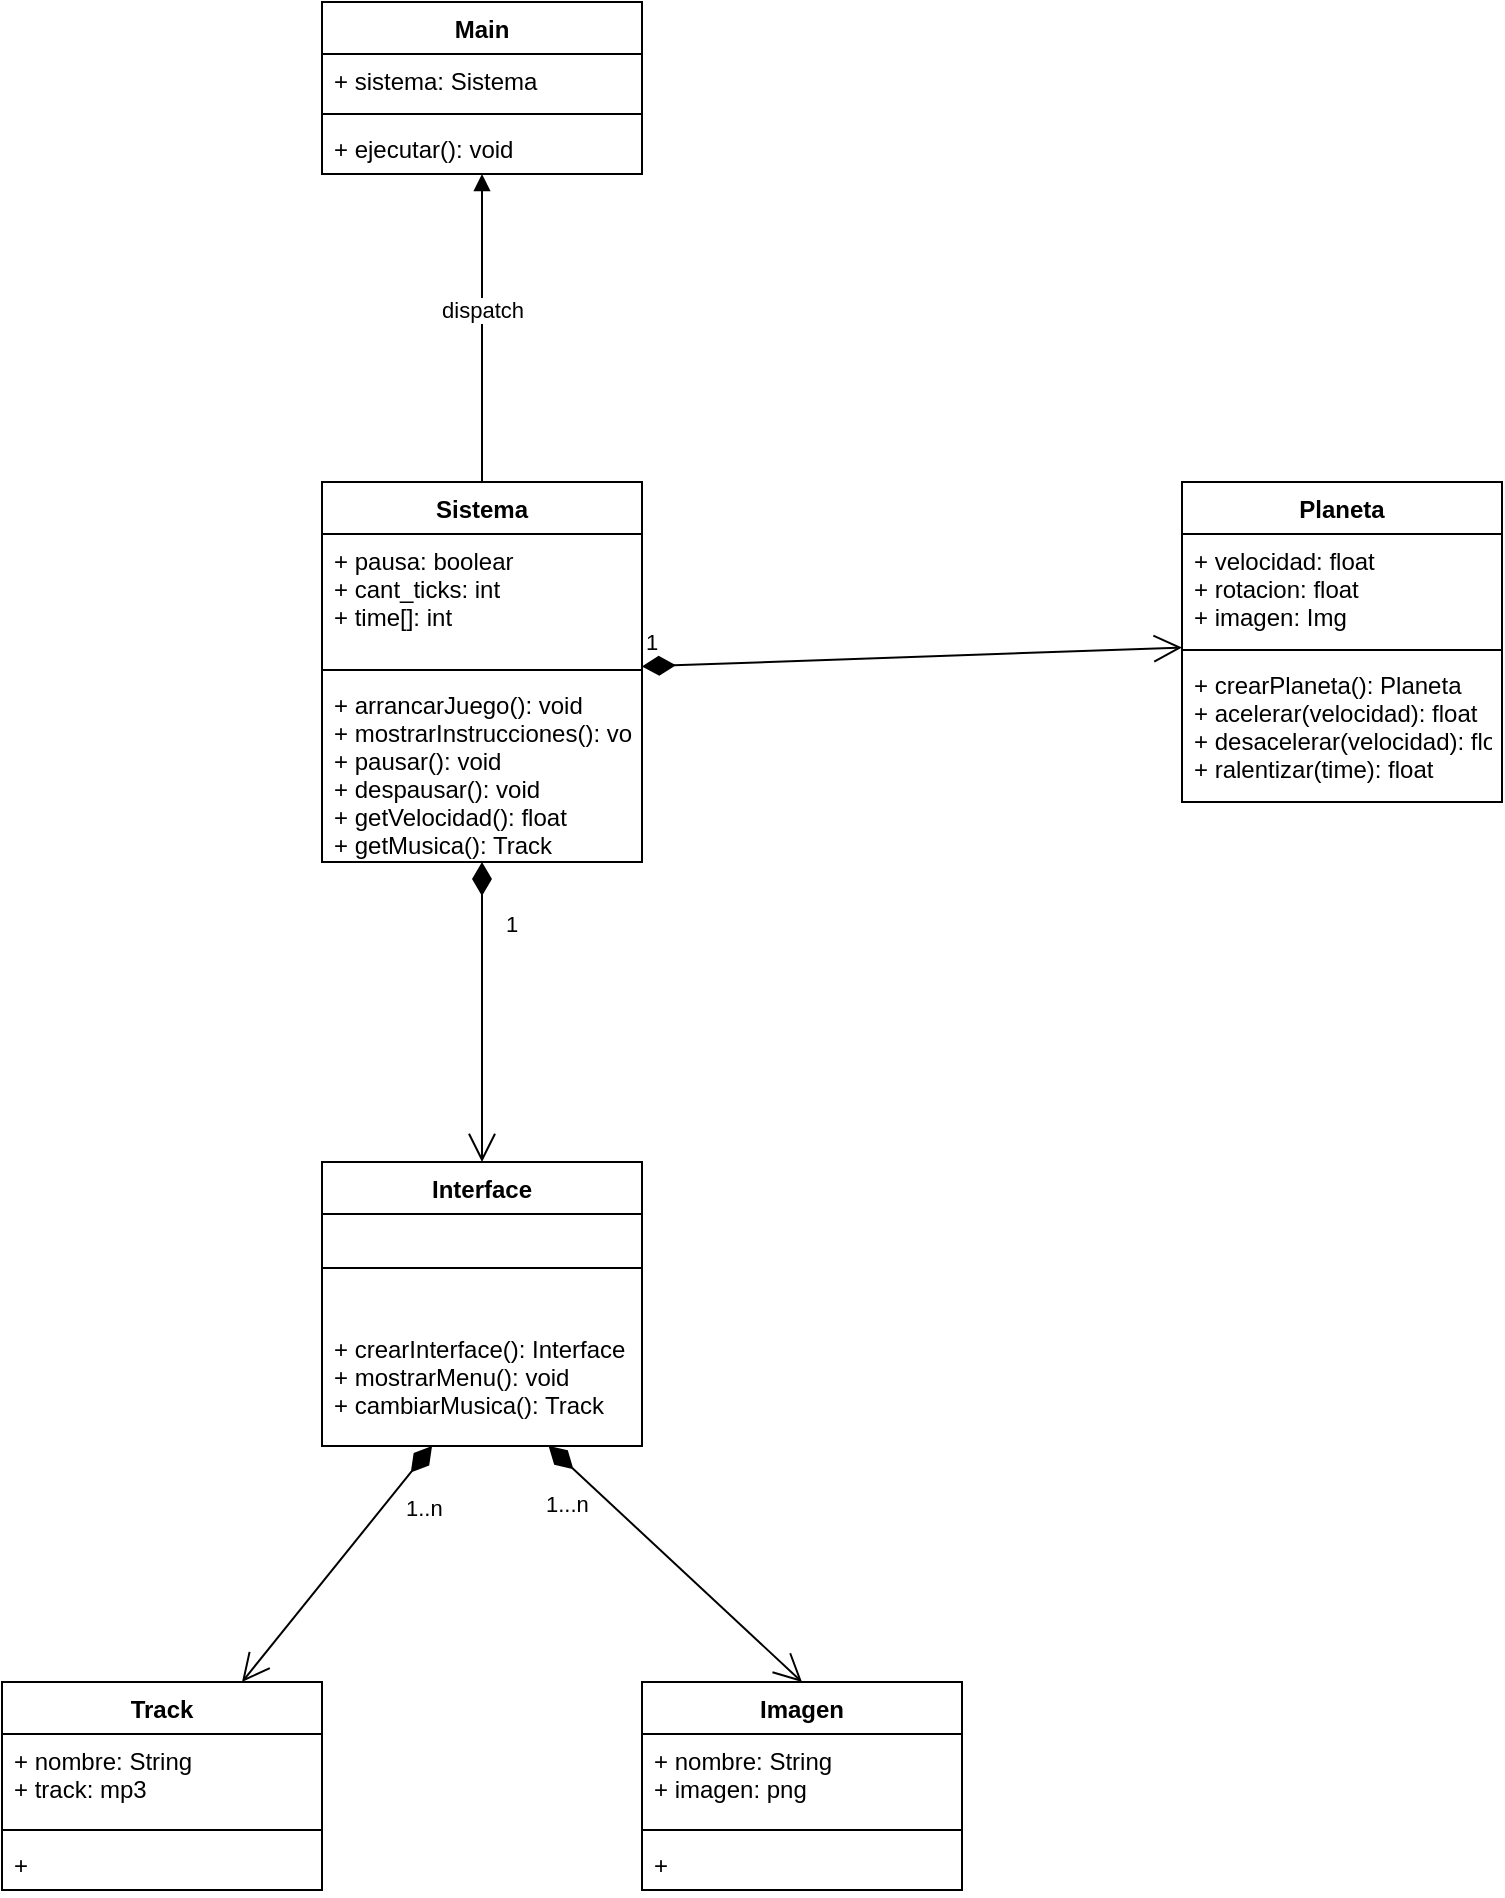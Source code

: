 <mxfile version="20.4.2" type="device"><diagram id="CtjAyXpkh4melb9ajLBc" name="Página-1"><mxGraphModel dx="1422" dy="794" grid="1" gridSize="10" guides="1" tooltips="1" connect="1" arrows="1" fold="1" page="1" pageScale="1" pageWidth="827" pageHeight="1169" math="0" shadow="0"><root><mxCell id="0"/><mxCell id="1" parent="0"/><mxCell id="PzMw76wGM736Di6ndkAy-1" value="Main" style="swimlane;fontStyle=1;align=center;verticalAlign=top;childLayout=stackLayout;horizontal=1;startSize=26;horizontalStack=0;resizeParent=1;resizeParentMax=0;resizeLast=0;collapsible=1;marginBottom=0;" vertex="1" parent="1"><mxGeometry x="200" y="160" width="160" height="86" as="geometry"/></mxCell><mxCell id="PzMw76wGM736Di6ndkAy-2" value="+ sistema: Sistema" style="text;strokeColor=none;fillColor=none;align=left;verticalAlign=top;spacingLeft=4;spacingRight=4;overflow=hidden;rotatable=0;points=[[0,0.5],[1,0.5]];portConstraint=eastwest;" vertex="1" parent="PzMw76wGM736Di6ndkAy-1"><mxGeometry y="26" width="160" height="26" as="geometry"/></mxCell><mxCell id="PzMw76wGM736Di6ndkAy-3" value="" style="line;strokeWidth=1;fillColor=none;align=left;verticalAlign=middle;spacingTop=-1;spacingLeft=3;spacingRight=3;rotatable=0;labelPosition=right;points=[];portConstraint=eastwest;strokeColor=inherit;" vertex="1" parent="PzMw76wGM736Di6ndkAy-1"><mxGeometry y="52" width="160" height="8" as="geometry"/></mxCell><mxCell id="PzMw76wGM736Di6ndkAy-4" value="+ ejecutar(): void" style="text;strokeColor=none;fillColor=none;align=left;verticalAlign=top;spacingLeft=4;spacingRight=4;overflow=hidden;rotatable=0;points=[[0,0.5],[1,0.5]];portConstraint=eastwest;" vertex="1" parent="PzMw76wGM736Di6ndkAy-1"><mxGeometry y="60" width="160" height="26" as="geometry"/></mxCell><mxCell id="PzMw76wGM736Di6ndkAy-5" value="Sistema" style="swimlane;fontStyle=1;align=center;verticalAlign=top;childLayout=stackLayout;horizontal=1;startSize=26;horizontalStack=0;resizeParent=1;resizeParentMax=0;resizeLast=0;collapsible=1;marginBottom=0;" vertex="1" parent="1"><mxGeometry x="200" y="400" width="160" height="190" as="geometry"/></mxCell><mxCell id="PzMw76wGM736Di6ndkAy-6" value="+ pausa: boolear&#10;+ cant_ticks: int&#10;+ time[]: int" style="text;strokeColor=none;fillColor=none;align=left;verticalAlign=top;spacingLeft=4;spacingRight=4;overflow=hidden;rotatable=0;points=[[0,0.5],[1,0.5]];portConstraint=eastwest;" vertex="1" parent="PzMw76wGM736Di6ndkAy-5"><mxGeometry y="26" width="160" height="64" as="geometry"/></mxCell><mxCell id="PzMw76wGM736Di6ndkAy-7" value="" style="line;strokeWidth=1;fillColor=none;align=left;verticalAlign=middle;spacingTop=-1;spacingLeft=3;spacingRight=3;rotatable=0;labelPosition=right;points=[];portConstraint=eastwest;strokeColor=inherit;" vertex="1" parent="PzMw76wGM736Di6ndkAy-5"><mxGeometry y="90" width="160" height="8" as="geometry"/></mxCell><mxCell id="PzMw76wGM736Di6ndkAy-8" value="+ arrancarJuego(): void&#10;+ mostrarInstrucciones(): void&#10;+ pausar(): void&#10;+ despausar(): void&#10;+ getVelocidad(): float&#10;+ getMusica(): Track&#10;" style="text;strokeColor=none;fillColor=none;align=left;verticalAlign=top;spacingLeft=4;spacingRight=4;overflow=hidden;rotatable=0;points=[[0,0.5],[1,0.5]];portConstraint=eastwest;" vertex="1" parent="PzMw76wGM736Di6ndkAy-5"><mxGeometry y="98" width="160" height="92" as="geometry"/></mxCell><mxCell id="PzMw76wGM736Di6ndkAy-10" value="Planeta" style="swimlane;fontStyle=1;align=center;verticalAlign=top;childLayout=stackLayout;horizontal=1;startSize=26;horizontalStack=0;resizeParent=1;resizeParentMax=0;resizeLast=0;collapsible=1;marginBottom=0;" vertex="1" parent="1"><mxGeometry x="630" y="400" width="160" height="160" as="geometry"/></mxCell><mxCell id="PzMw76wGM736Di6ndkAy-11" value="+ velocidad: float&#10;+ rotacion: float&#10;+ imagen: Img" style="text;strokeColor=none;fillColor=none;align=left;verticalAlign=top;spacingLeft=4;spacingRight=4;overflow=hidden;rotatable=0;points=[[0,0.5],[1,0.5]];portConstraint=eastwest;" vertex="1" parent="PzMw76wGM736Di6ndkAy-10"><mxGeometry y="26" width="160" height="54" as="geometry"/></mxCell><mxCell id="PzMw76wGM736Di6ndkAy-12" value="" style="line;strokeWidth=1;fillColor=none;align=left;verticalAlign=middle;spacingTop=-1;spacingLeft=3;spacingRight=3;rotatable=0;labelPosition=right;points=[];portConstraint=eastwest;strokeColor=inherit;" vertex="1" parent="PzMw76wGM736Di6ndkAy-10"><mxGeometry y="80" width="160" height="8" as="geometry"/></mxCell><mxCell id="PzMw76wGM736Di6ndkAy-13" value="+ crearPlaneta(): Planeta&#10;+ acelerar(velocidad): float&#10;+ desacelerar(velocidad): float&#10;+ ralentizar(time): float" style="text;strokeColor=none;fillColor=none;align=left;verticalAlign=top;spacingLeft=4;spacingRight=4;overflow=hidden;rotatable=0;points=[[0,0.5],[1,0.5]];portConstraint=eastwest;" vertex="1" parent="PzMw76wGM736Di6ndkAy-10"><mxGeometry y="88" width="160" height="72" as="geometry"/></mxCell><mxCell id="PzMw76wGM736Di6ndkAy-14" value="Interface" style="swimlane;fontStyle=1;align=center;verticalAlign=top;childLayout=stackLayout;horizontal=1;startSize=26;horizontalStack=0;resizeParent=1;resizeParentMax=0;resizeLast=0;collapsible=1;marginBottom=0;" vertex="1" parent="1"><mxGeometry x="200" y="740" width="160" height="142" as="geometry"/></mxCell><mxCell id="PzMw76wGM736Di6ndkAy-16" value="" style="line;strokeWidth=1;fillColor=none;align=left;verticalAlign=middle;spacingTop=-1;spacingLeft=3;spacingRight=3;rotatable=0;labelPosition=right;points=[];portConstraint=eastwest;strokeColor=inherit;" vertex="1" parent="PzMw76wGM736Di6ndkAy-14"><mxGeometry y="26" width="160" height="54" as="geometry"/></mxCell><mxCell id="PzMw76wGM736Di6ndkAy-17" value="+ crearInterface(): Interface&#10;+ mostrarMenu(): void&#10;+ cambiarMusica(): Track" style="text;strokeColor=none;fillColor=none;align=left;verticalAlign=top;spacingLeft=4;spacingRight=4;overflow=hidden;rotatable=0;points=[[0,0.5],[1,0.5]];portConstraint=eastwest;" vertex="1" parent="PzMw76wGM736Di6ndkAy-14"><mxGeometry y="80" width="160" height="62" as="geometry"/></mxCell><mxCell id="PzMw76wGM736Di6ndkAy-18" value="1" style="endArrow=open;html=1;endSize=12;startArrow=diamondThin;startSize=14;startFill=1;align=left;verticalAlign=bottom;rounded=0;" edge="1" parent="1" source="PzMw76wGM736Di6ndkAy-5" target="PzMw76wGM736Di6ndkAy-10"><mxGeometry x="-1" y="3" relative="1" as="geometry"><mxPoint x="330" y="510" as="sourcePoint"/><mxPoint x="610" y="510" as="targetPoint"/></mxGeometry></mxCell><mxCell id="PzMw76wGM736Di6ndkAy-21" value="dispatch" style="html=1;verticalAlign=bottom;endArrow=block;rounded=0;exitX=0.5;exitY=0;exitDx=0;exitDy=0;" edge="1" parent="1" source="PzMw76wGM736Di6ndkAy-5" target="PzMw76wGM736Di6ndkAy-1"><mxGeometry width="80" relative="1" as="geometry"><mxPoint x="370" y="510" as="sourcePoint"/><mxPoint x="450" y="510" as="targetPoint"/></mxGeometry></mxCell><mxCell id="PzMw76wGM736Di6ndkAy-22" value="1" style="endArrow=open;html=1;endSize=12;startArrow=diamondThin;startSize=14;startFill=1;align=left;verticalAlign=bottom;rounded=0;entryX=0.5;entryY=0;entryDx=0;entryDy=0;" edge="1" parent="1" source="PzMw76wGM736Di6ndkAy-5" target="PzMw76wGM736Di6ndkAy-14"><mxGeometry x="-0.467" y="10" relative="1" as="geometry"><mxPoint x="330" y="510" as="sourcePoint"/><mxPoint x="300" y="710" as="targetPoint"/><mxPoint as="offset"/></mxGeometry></mxCell><mxCell id="PzMw76wGM736Di6ndkAy-23" value="Track" style="swimlane;fontStyle=1;align=center;verticalAlign=top;childLayout=stackLayout;horizontal=1;startSize=26;horizontalStack=0;resizeParent=1;resizeParentMax=0;resizeLast=0;collapsible=1;marginBottom=0;" vertex="1" parent="1"><mxGeometry x="40" y="1000" width="160" height="104" as="geometry"/></mxCell><mxCell id="PzMw76wGM736Di6ndkAy-24" value="+ nombre: String&#10;+ track: mp3" style="text;strokeColor=none;fillColor=none;align=left;verticalAlign=top;spacingLeft=4;spacingRight=4;overflow=hidden;rotatable=0;points=[[0,0.5],[1,0.5]];portConstraint=eastwest;" vertex="1" parent="PzMw76wGM736Di6ndkAy-23"><mxGeometry y="26" width="160" height="44" as="geometry"/></mxCell><mxCell id="PzMw76wGM736Di6ndkAy-25" value="" style="line;strokeWidth=1;fillColor=none;align=left;verticalAlign=middle;spacingTop=-1;spacingLeft=3;spacingRight=3;rotatable=0;labelPosition=right;points=[];portConstraint=eastwest;strokeColor=inherit;" vertex="1" parent="PzMw76wGM736Di6ndkAy-23"><mxGeometry y="70" width="160" height="8" as="geometry"/></mxCell><mxCell id="PzMw76wGM736Di6ndkAy-26" value="+" style="text;strokeColor=none;fillColor=none;align=left;verticalAlign=top;spacingLeft=4;spacingRight=4;overflow=hidden;rotatable=0;points=[[0,0.5],[1,0.5]];portConstraint=eastwest;" vertex="1" parent="PzMw76wGM736Di6ndkAy-23"><mxGeometry y="78" width="160" height="26" as="geometry"/></mxCell><mxCell id="PzMw76wGM736Di6ndkAy-27" value="1..n" style="endArrow=open;html=1;endSize=12;startArrow=diamondThin;startSize=14;startFill=1;align=left;verticalAlign=bottom;rounded=0;entryX=0.75;entryY=0;entryDx=0;entryDy=0;" edge="1" parent="1" source="PzMw76wGM736Di6ndkAy-17" target="PzMw76wGM736Di6ndkAy-23"><mxGeometry x="-0.467" y="13" relative="1" as="geometry"><mxPoint x="350" y="810" as="sourcePoint"/><mxPoint x="510" y="810" as="targetPoint"/><mxPoint as="offset"/></mxGeometry></mxCell><mxCell id="PzMw76wGM736Di6ndkAy-28" value="Imagen" style="swimlane;fontStyle=1;align=center;verticalAlign=top;childLayout=stackLayout;horizontal=1;startSize=26;horizontalStack=0;resizeParent=1;resizeParentMax=0;resizeLast=0;collapsible=1;marginBottom=0;" vertex="1" parent="1"><mxGeometry x="360" y="1000" width="160" height="104" as="geometry"/></mxCell><mxCell id="PzMw76wGM736Di6ndkAy-29" value="+ nombre: String&#10;+ imagen: png" style="text;strokeColor=none;fillColor=none;align=left;verticalAlign=top;spacingLeft=4;spacingRight=4;overflow=hidden;rotatable=0;points=[[0,0.5],[1,0.5]];portConstraint=eastwest;" vertex="1" parent="PzMw76wGM736Di6ndkAy-28"><mxGeometry y="26" width="160" height="44" as="geometry"/></mxCell><mxCell id="PzMw76wGM736Di6ndkAy-30" value="" style="line;strokeWidth=1;fillColor=none;align=left;verticalAlign=middle;spacingTop=-1;spacingLeft=3;spacingRight=3;rotatable=0;labelPosition=right;points=[];portConstraint=eastwest;strokeColor=inherit;" vertex="1" parent="PzMw76wGM736Di6ndkAy-28"><mxGeometry y="70" width="160" height="8" as="geometry"/></mxCell><mxCell id="PzMw76wGM736Di6ndkAy-31" value="+" style="text;strokeColor=none;fillColor=none;align=left;verticalAlign=top;spacingLeft=4;spacingRight=4;overflow=hidden;rotatable=0;points=[[0,0.5],[1,0.5]];portConstraint=eastwest;" vertex="1" parent="PzMw76wGM736Di6ndkAy-28"><mxGeometry y="78" width="160" height="26" as="geometry"/></mxCell><mxCell id="PzMw76wGM736Di6ndkAy-32" value="1...n" style="endArrow=open;html=1;endSize=12;startArrow=diamondThin;startSize=14;startFill=1;align=left;verticalAlign=bottom;rounded=0;entryX=0.5;entryY=0;entryDx=0;entryDy=0;" edge="1" parent="1" source="PzMw76wGM736Di6ndkAy-17" target="PzMw76wGM736Di6ndkAy-28"><mxGeometry x="-0.729" y="-30" relative="1" as="geometry"><mxPoint x="350" y="810" as="sourcePoint"/><mxPoint x="510" y="910" as="targetPoint"/><mxPoint as="offset"/></mxGeometry></mxCell></root></mxGraphModel></diagram></mxfile>